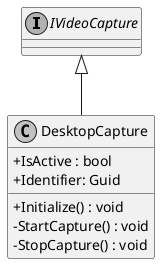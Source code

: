 @startuml
skinparam monochrome true
skinparam classAttributeIconSize 0

interface IVideoCapture
!startsub default
class DesktopCapture {
    + IsActive : bool
    + Identifier: Guid
    + Initialize() : void
    - StartCapture() : void
    - StopCapture() : void
}
!endsub
IVideoCapture <|-- DesktopCapture
@enduml
